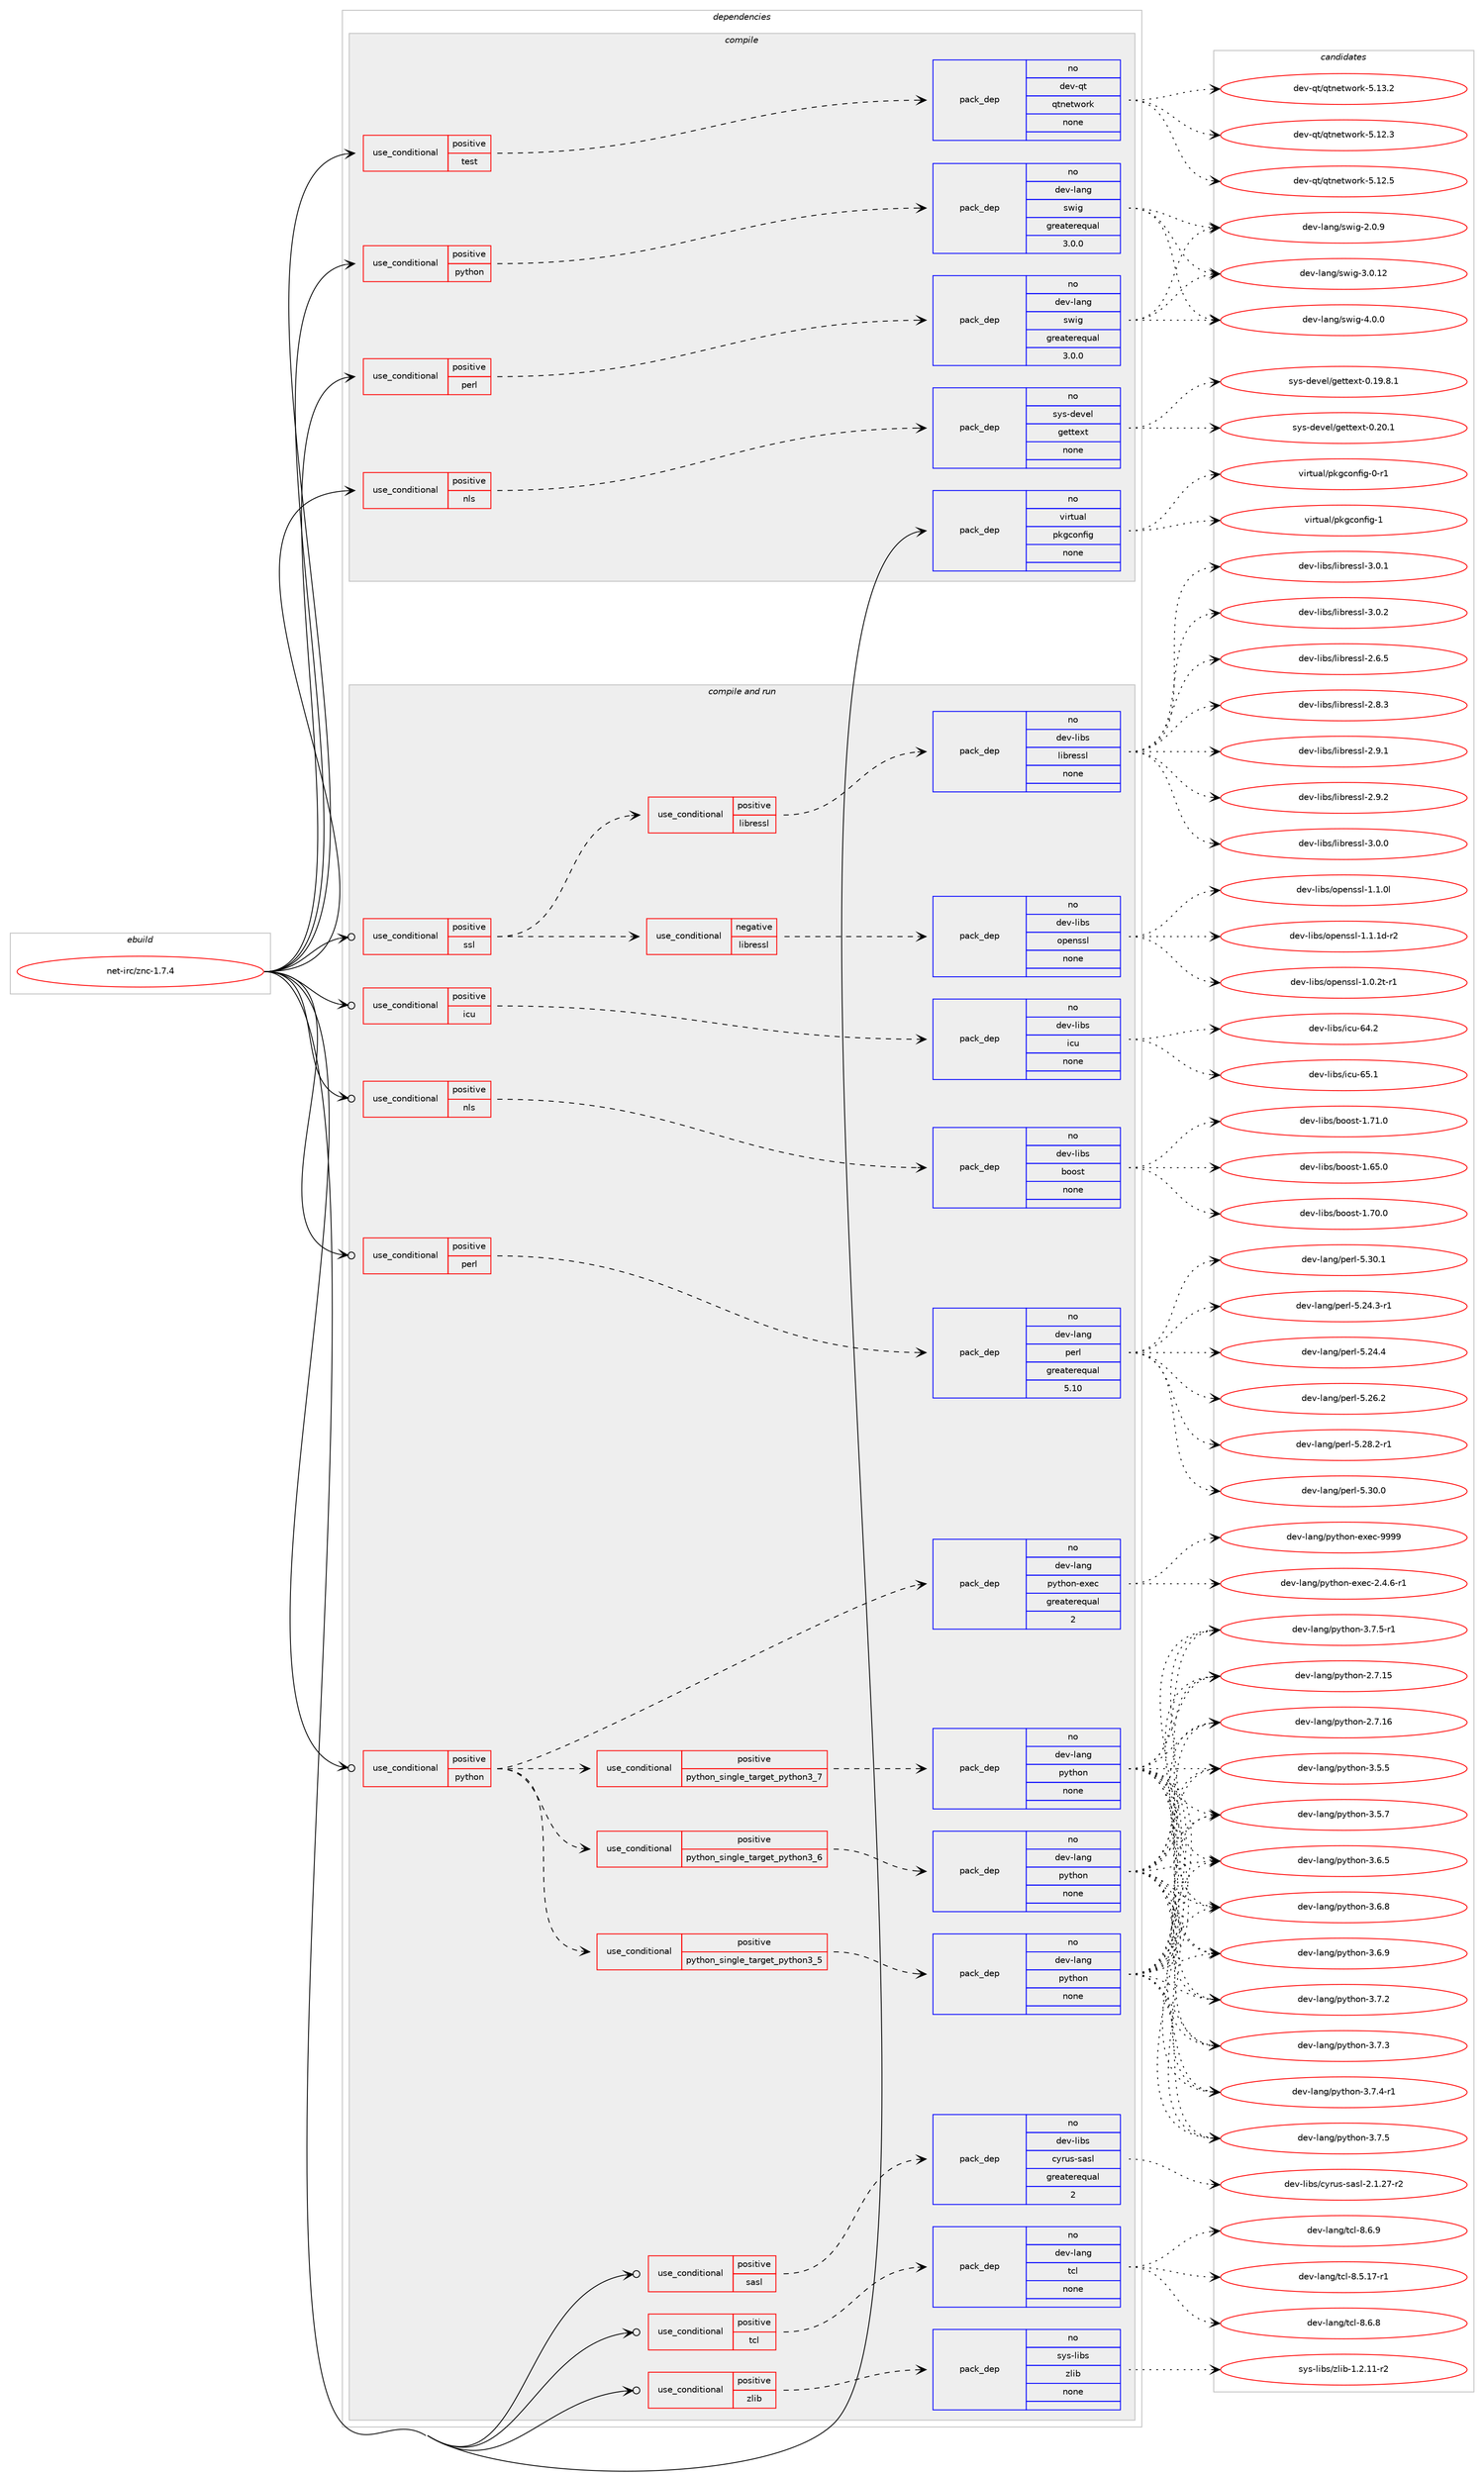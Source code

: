 digraph prolog {

# *************
# Graph options
# *************

newrank=true;
concentrate=true;
compound=true;
graph [rankdir=LR,fontname=Helvetica,fontsize=10,ranksep=1.5];#, ranksep=2.5, nodesep=0.2];
edge  [arrowhead=vee];
node  [fontname=Helvetica,fontsize=10];

# **********
# The ebuild
# **********

subgraph cluster_leftcol {
color=gray;
rank=same;
label=<<i>ebuild</i>>;
id [label="net-irc/znc-1.7.4", color=red, width=4, href="../net-irc/znc-1.7.4.svg"];
}

# ****************
# The dependencies
# ****************

subgraph cluster_midcol {
color=gray;
label=<<i>dependencies</i>>;
subgraph cluster_compile {
fillcolor="#eeeeee";
style=filled;
label=<<i>compile</i>>;
subgraph cond201086 {
dependency825110 [label=<<TABLE BORDER="0" CELLBORDER="1" CELLSPACING="0" CELLPADDING="4"><TR><TD ROWSPAN="3" CELLPADDING="10">use_conditional</TD></TR><TR><TD>positive</TD></TR><TR><TD>nls</TD></TR></TABLE>>, shape=none, color=red];
subgraph pack609591 {
dependency825111 [label=<<TABLE BORDER="0" CELLBORDER="1" CELLSPACING="0" CELLPADDING="4" WIDTH="220"><TR><TD ROWSPAN="6" CELLPADDING="30">pack_dep</TD></TR><TR><TD WIDTH="110">no</TD></TR><TR><TD>sys-devel</TD></TR><TR><TD>gettext</TD></TR><TR><TD>none</TD></TR><TR><TD></TD></TR></TABLE>>, shape=none, color=blue];
}
dependency825110:e -> dependency825111:w [weight=20,style="dashed",arrowhead="vee"];
}
id:e -> dependency825110:w [weight=20,style="solid",arrowhead="vee"];
subgraph cond201087 {
dependency825112 [label=<<TABLE BORDER="0" CELLBORDER="1" CELLSPACING="0" CELLPADDING="4"><TR><TD ROWSPAN="3" CELLPADDING="10">use_conditional</TD></TR><TR><TD>positive</TD></TR><TR><TD>perl</TD></TR></TABLE>>, shape=none, color=red];
subgraph pack609592 {
dependency825113 [label=<<TABLE BORDER="0" CELLBORDER="1" CELLSPACING="0" CELLPADDING="4" WIDTH="220"><TR><TD ROWSPAN="6" CELLPADDING="30">pack_dep</TD></TR><TR><TD WIDTH="110">no</TD></TR><TR><TD>dev-lang</TD></TR><TR><TD>swig</TD></TR><TR><TD>greaterequal</TD></TR><TR><TD>3.0.0</TD></TR></TABLE>>, shape=none, color=blue];
}
dependency825112:e -> dependency825113:w [weight=20,style="dashed",arrowhead="vee"];
}
id:e -> dependency825112:w [weight=20,style="solid",arrowhead="vee"];
subgraph cond201088 {
dependency825114 [label=<<TABLE BORDER="0" CELLBORDER="1" CELLSPACING="0" CELLPADDING="4"><TR><TD ROWSPAN="3" CELLPADDING="10">use_conditional</TD></TR><TR><TD>positive</TD></TR><TR><TD>python</TD></TR></TABLE>>, shape=none, color=red];
subgraph pack609593 {
dependency825115 [label=<<TABLE BORDER="0" CELLBORDER="1" CELLSPACING="0" CELLPADDING="4" WIDTH="220"><TR><TD ROWSPAN="6" CELLPADDING="30">pack_dep</TD></TR><TR><TD WIDTH="110">no</TD></TR><TR><TD>dev-lang</TD></TR><TR><TD>swig</TD></TR><TR><TD>greaterequal</TD></TR><TR><TD>3.0.0</TD></TR></TABLE>>, shape=none, color=blue];
}
dependency825114:e -> dependency825115:w [weight=20,style="dashed",arrowhead="vee"];
}
id:e -> dependency825114:w [weight=20,style="solid",arrowhead="vee"];
subgraph cond201089 {
dependency825116 [label=<<TABLE BORDER="0" CELLBORDER="1" CELLSPACING="0" CELLPADDING="4"><TR><TD ROWSPAN="3" CELLPADDING="10">use_conditional</TD></TR><TR><TD>positive</TD></TR><TR><TD>test</TD></TR></TABLE>>, shape=none, color=red];
subgraph pack609594 {
dependency825117 [label=<<TABLE BORDER="0" CELLBORDER="1" CELLSPACING="0" CELLPADDING="4" WIDTH="220"><TR><TD ROWSPAN="6" CELLPADDING="30">pack_dep</TD></TR><TR><TD WIDTH="110">no</TD></TR><TR><TD>dev-qt</TD></TR><TR><TD>qtnetwork</TD></TR><TR><TD>none</TD></TR><TR><TD></TD></TR></TABLE>>, shape=none, color=blue];
}
dependency825116:e -> dependency825117:w [weight=20,style="dashed",arrowhead="vee"];
}
id:e -> dependency825116:w [weight=20,style="solid",arrowhead="vee"];
subgraph pack609595 {
dependency825118 [label=<<TABLE BORDER="0" CELLBORDER="1" CELLSPACING="0" CELLPADDING="4" WIDTH="220"><TR><TD ROWSPAN="6" CELLPADDING="30">pack_dep</TD></TR><TR><TD WIDTH="110">no</TD></TR><TR><TD>virtual</TD></TR><TR><TD>pkgconfig</TD></TR><TR><TD>none</TD></TR><TR><TD></TD></TR></TABLE>>, shape=none, color=blue];
}
id:e -> dependency825118:w [weight=20,style="solid",arrowhead="vee"];
}
subgraph cluster_compileandrun {
fillcolor="#eeeeee";
style=filled;
label=<<i>compile and run</i>>;
subgraph cond201090 {
dependency825119 [label=<<TABLE BORDER="0" CELLBORDER="1" CELLSPACING="0" CELLPADDING="4"><TR><TD ROWSPAN="3" CELLPADDING="10">use_conditional</TD></TR><TR><TD>positive</TD></TR><TR><TD>icu</TD></TR></TABLE>>, shape=none, color=red];
subgraph pack609596 {
dependency825120 [label=<<TABLE BORDER="0" CELLBORDER="1" CELLSPACING="0" CELLPADDING="4" WIDTH="220"><TR><TD ROWSPAN="6" CELLPADDING="30">pack_dep</TD></TR><TR><TD WIDTH="110">no</TD></TR><TR><TD>dev-libs</TD></TR><TR><TD>icu</TD></TR><TR><TD>none</TD></TR><TR><TD></TD></TR></TABLE>>, shape=none, color=blue];
}
dependency825119:e -> dependency825120:w [weight=20,style="dashed",arrowhead="vee"];
}
id:e -> dependency825119:w [weight=20,style="solid",arrowhead="odotvee"];
subgraph cond201091 {
dependency825121 [label=<<TABLE BORDER="0" CELLBORDER="1" CELLSPACING="0" CELLPADDING="4"><TR><TD ROWSPAN="3" CELLPADDING="10">use_conditional</TD></TR><TR><TD>positive</TD></TR><TR><TD>nls</TD></TR></TABLE>>, shape=none, color=red];
subgraph pack609597 {
dependency825122 [label=<<TABLE BORDER="0" CELLBORDER="1" CELLSPACING="0" CELLPADDING="4" WIDTH="220"><TR><TD ROWSPAN="6" CELLPADDING="30">pack_dep</TD></TR><TR><TD WIDTH="110">no</TD></TR><TR><TD>dev-libs</TD></TR><TR><TD>boost</TD></TR><TR><TD>none</TD></TR><TR><TD></TD></TR></TABLE>>, shape=none, color=blue];
}
dependency825121:e -> dependency825122:w [weight=20,style="dashed",arrowhead="vee"];
}
id:e -> dependency825121:w [weight=20,style="solid",arrowhead="odotvee"];
subgraph cond201092 {
dependency825123 [label=<<TABLE BORDER="0" CELLBORDER="1" CELLSPACING="0" CELLPADDING="4"><TR><TD ROWSPAN="3" CELLPADDING="10">use_conditional</TD></TR><TR><TD>positive</TD></TR><TR><TD>perl</TD></TR></TABLE>>, shape=none, color=red];
subgraph pack609598 {
dependency825124 [label=<<TABLE BORDER="0" CELLBORDER="1" CELLSPACING="0" CELLPADDING="4" WIDTH="220"><TR><TD ROWSPAN="6" CELLPADDING="30">pack_dep</TD></TR><TR><TD WIDTH="110">no</TD></TR><TR><TD>dev-lang</TD></TR><TR><TD>perl</TD></TR><TR><TD>greaterequal</TD></TR><TR><TD>5.10</TD></TR></TABLE>>, shape=none, color=blue];
}
dependency825123:e -> dependency825124:w [weight=20,style="dashed",arrowhead="vee"];
}
id:e -> dependency825123:w [weight=20,style="solid",arrowhead="odotvee"];
subgraph cond201093 {
dependency825125 [label=<<TABLE BORDER="0" CELLBORDER="1" CELLSPACING="0" CELLPADDING="4"><TR><TD ROWSPAN="3" CELLPADDING="10">use_conditional</TD></TR><TR><TD>positive</TD></TR><TR><TD>python</TD></TR></TABLE>>, shape=none, color=red];
subgraph cond201094 {
dependency825126 [label=<<TABLE BORDER="0" CELLBORDER="1" CELLSPACING="0" CELLPADDING="4"><TR><TD ROWSPAN="3" CELLPADDING="10">use_conditional</TD></TR><TR><TD>positive</TD></TR><TR><TD>python_single_target_python3_5</TD></TR></TABLE>>, shape=none, color=red];
subgraph pack609599 {
dependency825127 [label=<<TABLE BORDER="0" CELLBORDER="1" CELLSPACING="0" CELLPADDING="4" WIDTH="220"><TR><TD ROWSPAN="6" CELLPADDING="30">pack_dep</TD></TR><TR><TD WIDTH="110">no</TD></TR><TR><TD>dev-lang</TD></TR><TR><TD>python</TD></TR><TR><TD>none</TD></TR><TR><TD></TD></TR></TABLE>>, shape=none, color=blue];
}
dependency825126:e -> dependency825127:w [weight=20,style="dashed",arrowhead="vee"];
}
dependency825125:e -> dependency825126:w [weight=20,style="dashed",arrowhead="vee"];
subgraph cond201095 {
dependency825128 [label=<<TABLE BORDER="0" CELLBORDER="1" CELLSPACING="0" CELLPADDING="4"><TR><TD ROWSPAN="3" CELLPADDING="10">use_conditional</TD></TR><TR><TD>positive</TD></TR><TR><TD>python_single_target_python3_6</TD></TR></TABLE>>, shape=none, color=red];
subgraph pack609600 {
dependency825129 [label=<<TABLE BORDER="0" CELLBORDER="1" CELLSPACING="0" CELLPADDING="4" WIDTH="220"><TR><TD ROWSPAN="6" CELLPADDING="30">pack_dep</TD></TR><TR><TD WIDTH="110">no</TD></TR><TR><TD>dev-lang</TD></TR><TR><TD>python</TD></TR><TR><TD>none</TD></TR><TR><TD></TD></TR></TABLE>>, shape=none, color=blue];
}
dependency825128:e -> dependency825129:w [weight=20,style="dashed",arrowhead="vee"];
}
dependency825125:e -> dependency825128:w [weight=20,style="dashed",arrowhead="vee"];
subgraph cond201096 {
dependency825130 [label=<<TABLE BORDER="0" CELLBORDER="1" CELLSPACING="0" CELLPADDING="4"><TR><TD ROWSPAN="3" CELLPADDING="10">use_conditional</TD></TR><TR><TD>positive</TD></TR><TR><TD>python_single_target_python3_7</TD></TR></TABLE>>, shape=none, color=red];
subgraph pack609601 {
dependency825131 [label=<<TABLE BORDER="0" CELLBORDER="1" CELLSPACING="0" CELLPADDING="4" WIDTH="220"><TR><TD ROWSPAN="6" CELLPADDING="30">pack_dep</TD></TR><TR><TD WIDTH="110">no</TD></TR><TR><TD>dev-lang</TD></TR><TR><TD>python</TD></TR><TR><TD>none</TD></TR><TR><TD></TD></TR></TABLE>>, shape=none, color=blue];
}
dependency825130:e -> dependency825131:w [weight=20,style="dashed",arrowhead="vee"];
}
dependency825125:e -> dependency825130:w [weight=20,style="dashed",arrowhead="vee"];
subgraph pack609602 {
dependency825132 [label=<<TABLE BORDER="0" CELLBORDER="1" CELLSPACING="0" CELLPADDING="4" WIDTH="220"><TR><TD ROWSPAN="6" CELLPADDING="30">pack_dep</TD></TR><TR><TD WIDTH="110">no</TD></TR><TR><TD>dev-lang</TD></TR><TR><TD>python-exec</TD></TR><TR><TD>greaterequal</TD></TR><TR><TD>2</TD></TR></TABLE>>, shape=none, color=blue];
}
dependency825125:e -> dependency825132:w [weight=20,style="dashed",arrowhead="vee"];
}
id:e -> dependency825125:w [weight=20,style="solid",arrowhead="odotvee"];
subgraph cond201097 {
dependency825133 [label=<<TABLE BORDER="0" CELLBORDER="1" CELLSPACING="0" CELLPADDING="4"><TR><TD ROWSPAN="3" CELLPADDING="10">use_conditional</TD></TR><TR><TD>positive</TD></TR><TR><TD>sasl</TD></TR></TABLE>>, shape=none, color=red];
subgraph pack609603 {
dependency825134 [label=<<TABLE BORDER="0" CELLBORDER="1" CELLSPACING="0" CELLPADDING="4" WIDTH="220"><TR><TD ROWSPAN="6" CELLPADDING="30">pack_dep</TD></TR><TR><TD WIDTH="110">no</TD></TR><TR><TD>dev-libs</TD></TR><TR><TD>cyrus-sasl</TD></TR><TR><TD>greaterequal</TD></TR><TR><TD>2</TD></TR></TABLE>>, shape=none, color=blue];
}
dependency825133:e -> dependency825134:w [weight=20,style="dashed",arrowhead="vee"];
}
id:e -> dependency825133:w [weight=20,style="solid",arrowhead="odotvee"];
subgraph cond201098 {
dependency825135 [label=<<TABLE BORDER="0" CELLBORDER="1" CELLSPACING="0" CELLPADDING="4"><TR><TD ROWSPAN="3" CELLPADDING="10">use_conditional</TD></TR><TR><TD>positive</TD></TR><TR><TD>ssl</TD></TR></TABLE>>, shape=none, color=red];
subgraph cond201099 {
dependency825136 [label=<<TABLE BORDER="0" CELLBORDER="1" CELLSPACING="0" CELLPADDING="4"><TR><TD ROWSPAN="3" CELLPADDING="10">use_conditional</TD></TR><TR><TD>negative</TD></TR><TR><TD>libressl</TD></TR></TABLE>>, shape=none, color=red];
subgraph pack609604 {
dependency825137 [label=<<TABLE BORDER="0" CELLBORDER="1" CELLSPACING="0" CELLPADDING="4" WIDTH="220"><TR><TD ROWSPAN="6" CELLPADDING="30">pack_dep</TD></TR><TR><TD WIDTH="110">no</TD></TR><TR><TD>dev-libs</TD></TR><TR><TD>openssl</TD></TR><TR><TD>none</TD></TR><TR><TD></TD></TR></TABLE>>, shape=none, color=blue];
}
dependency825136:e -> dependency825137:w [weight=20,style="dashed",arrowhead="vee"];
}
dependency825135:e -> dependency825136:w [weight=20,style="dashed",arrowhead="vee"];
subgraph cond201100 {
dependency825138 [label=<<TABLE BORDER="0" CELLBORDER="1" CELLSPACING="0" CELLPADDING="4"><TR><TD ROWSPAN="3" CELLPADDING="10">use_conditional</TD></TR><TR><TD>positive</TD></TR><TR><TD>libressl</TD></TR></TABLE>>, shape=none, color=red];
subgraph pack609605 {
dependency825139 [label=<<TABLE BORDER="0" CELLBORDER="1" CELLSPACING="0" CELLPADDING="4" WIDTH="220"><TR><TD ROWSPAN="6" CELLPADDING="30">pack_dep</TD></TR><TR><TD WIDTH="110">no</TD></TR><TR><TD>dev-libs</TD></TR><TR><TD>libressl</TD></TR><TR><TD>none</TD></TR><TR><TD></TD></TR></TABLE>>, shape=none, color=blue];
}
dependency825138:e -> dependency825139:w [weight=20,style="dashed",arrowhead="vee"];
}
dependency825135:e -> dependency825138:w [weight=20,style="dashed",arrowhead="vee"];
}
id:e -> dependency825135:w [weight=20,style="solid",arrowhead="odotvee"];
subgraph cond201101 {
dependency825140 [label=<<TABLE BORDER="0" CELLBORDER="1" CELLSPACING="0" CELLPADDING="4"><TR><TD ROWSPAN="3" CELLPADDING="10">use_conditional</TD></TR><TR><TD>positive</TD></TR><TR><TD>tcl</TD></TR></TABLE>>, shape=none, color=red];
subgraph pack609606 {
dependency825141 [label=<<TABLE BORDER="0" CELLBORDER="1" CELLSPACING="0" CELLPADDING="4" WIDTH="220"><TR><TD ROWSPAN="6" CELLPADDING="30">pack_dep</TD></TR><TR><TD WIDTH="110">no</TD></TR><TR><TD>dev-lang</TD></TR><TR><TD>tcl</TD></TR><TR><TD>none</TD></TR><TR><TD></TD></TR></TABLE>>, shape=none, color=blue];
}
dependency825140:e -> dependency825141:w [weight=20,style="dashed",arrowhead="vee"];
}
id:e -> dependency825140:w [weight=20,style="solid",arrowhead="odotvee"];
subgraph cond201102 {
dependency825142 [label=<<TABLE BORDER="0" CELLBORDER="1" CELLSPACING="0" CELLPADDING="4"><TR><TD ROWSPAN="3" CELLPADDING="10">use_conditional</TD></TR><TR><TD>positive</TD></TR><TR><TD>zlib</TD></TR></TABLE>>, shape=none, color=red];
subgraph pack609607 {
dependency825143 [label=<<TABLE BORDER="0" CELLBORDER="1" CELLSPACING="0" CELLPADDING="4" WIDTH="220"><TR><TD ROWSPAN="6" CELLPADDING="30">pack_dep</TD></TR><TR><TD WIDTH="110">no</TD></TR><TR><TD>sys-libs</TD></TR><TR><TD>zlib</TD></TR><TR><TD>none</TD></TR><TR><TD></TD></TR></TABLE>>, shape=none, color=blue];
}
dependency825142:e -> dependency825143:w [weight=20,style="dashed",arrowhead="vee"];
}
id:e -> dependency825142:w [weight=20,style="solid",arrowhead="odotvee"];
}
subgraph cluster_run {
fillcolor="#eeeeee";
style=filled;
label=<<i>run</i>>;
}
}

# **************
# The candidates
# **************

subgraph cluster_choices {
rank=same;
color=gray;
label=<<i>candidates</i>>;

subgraph choice609591 {
color=black;
nodesep=1;
choice1151211154510010111810110847103101116116101120116454846495746564649 [label="sys-devel/gettext-0.19.8.1", color=red, width=4,href="../sys-devel/gettext-0.19.8.1.svg"];
choice115121115451001011181011084710310111611610112011645484650484649 [label="sys-devel/gettext-0.20.1", color=red, width=4,href="../sys-devel/gettext-0.20.1.svg"];
dependency825111:e -> choice1151211154510010111810110847103101116116101120116454846495746564649:w [style=dotted,weight="100"];
dependency825111:e -> choice115121115451001011181011084710310111611610112011645484650484649:w [style=dotted,weight="100"];
}
subgraph choice609592 {
color=black;
nodesep=1;
choice100101118451089711010347115119105103455046484657 [label="dev-lang/swig-2.0.9", color=red, width=4,href="../dev-lang/swig-2.0.9.svg"];
choice10010111845108971101034711511910510345514648464950 [label="dev-lang/swig-3.0.12", color=red, width=4,href="../dev-lang/swig-3.0.12.svg"];
choice100101118451089711010347115119105103455246484648 [label="dev-lang/swig-4.0.0", color=red, width=4,href="../dev-lang/swig-4.0.0.svg"];
dependency825113:e -> choice100101118451089711010347115119105103455046484657:w [style=dotted,weight="100"];
dependency825113:e -> choice10010111845108971101034711511910510345514648464950:w [style=dotted,weight="100"];
dependency825113:e -> choice100101118451089711010347115119105103455246484648:w [style=dotted,weight="100"];
}
subgraph choice609593 {
color=black;
nodesep=1;
choice100101118451089711010347115119105103455046484657 [label="dev-lang/swig-2.0.9", color=red, width=4,href="../dev-lang/swig-2.0.9.svg"];
choice10010111845108971101034711511910510345514648464950 [label="dev-lang/swig-3.0.12", color=red, width=4,href="../dev-lang/swig-3.0.12.svg"];
choice100101118451089711010347115119105103455246484648 [label="dev-lang/swig-4.0.0", color=red, width=4,href="../dev-lang/swig-4.0.0.svg"];
dependency825115:e -> choice100101118451089711010347115119105103455046484657:w [style=dotted,weight="100"];
dependency825115:e -> choice10010111845108971101034711511910510345514648464950:w [style=dotted,weight="100"];
dependency825115:e -> choice100101118451089711010347115119105103455246484648:w [style=dotted,weight="100"];
}
subgraph choice609594 {
color=black;
nodesep=1;
choice100101118451131164711311611010111611911111410745534649504651 [label="dev-qt/qtnetwork-5.12.3", color=red, width=4,href="../dev-qt/qtnetwork-5.12.3.svg"];
choice100101118451131164711311611010111611911111410745534649504653 [label="dev-qt/qtnetwork-5.12.5", color=red, width=4,href="../dev-qt/qtnetwork-5.12.5.svg"];
choice100101118451131164711311611010111611911111410745534649514650 [label="dev-qt/qtnetwork-5.13.2", color=red, width=4,href="../dev-qt/qtnetwork-5.13.2.svg"];
dependency825117:e -> choice100101118451131164711311611010111611911111410745534649504651:w [style=dotted,weight="100"];
dependency825117:e -> choice100101118451131164711311611010111611911111410745534649504653:w [style=dotted,weight="100"];
dependency825117:e -> choice100101118451131164711311611010111611911111410745534649514650:w [style=dotted,weight="100"];
}
subgraph choice609595 {
color=black;
nodesep=1;
choice11810511411611797108471121071039911111010210510345484511449 [label="virtual/pkgconfig-0-r1", color=red, width=4,href="../virtual/pkgconfig-0-r1.svg"];
choice1181051141161179710847112107103991111101021051034549 [label="virtual/pkgconfig-1", color=red, width=4,href="../virtual/pkgconfig-1.svg"];
dependency825118:e -> choice11810511411611797108471121071039911111010210510345484511449:w [style=dotted,weight="100"];
dependency825118:e -> choice1181051141161179710847112107103991111101021051034549:w [style=dotted,weight="100"];
}
subgraph choice609596 {
color=black;
nodesep=1;
choice100101118451081059811547105991174554524650 [label="dev-libs/icu-64.2", color=red, width=4,href="../dev-libs/icu-64.2.svg"];
choice100101118451081059811547105991174554534649 [label="dev-libs/icu-65.1", color=red, width=4,href="../dev-libs/icu-65.1.svg"];
dependency825120:e -> choice100101118451081059811547105991174554524650:w [style=dotted,weight="100"];
dependency825120:e -> choice100101118451081059811547105991174554534649:w [style=dotted,weight="100"];
}
subgraph choice609597 {
color=black;
nodesep=1;
choice1001011184510810598115479811111111511645494654534648 [label="dev-libs/boost-1.65.0", color=red, width=4,href="../dev-libs/boost-1.65.0.svg"];
choice1001011184510810598115479811111111511645494655484648 [label="dev-libs/boost-1.70.0", color=red, width=4,href="../dev-libs/boost-1.70.0.svg"];
choice1001011184510810598115479811111111511645494655494648 [label="dev-libs/boost-1.71.0", color=red, width=4,href="../dev-libs/boost-1.71.0.svg"];
dependency825122:e -> choice1001011184510810598115479811111111511645494654534648:w [style=dotted,weight="100"];
dependency825122:e -> choice1001011184510810598115479811111111511645494655484648:w [style=dotted,weight="100"];
dependency825122:e -> choice1001011184510810598115479811111111511645494655494648:w [style=dotted,weight="100"];
}
subgraph choice609598 {
color=black;
nodesep=1;
choice100101118451089711010347112101114108455346505246514511449 [label="dev-lang/perl-5.24.3-r1", color=red, width=4,href="../dev-lang/perl-5.24.3-r1.svg"];
choice10010111845108971101034711210111410845534650524652 [label="dev-lang/perl-5.24.4", color=red, width=4,href="../dev-lang/perl-5.24.4.svg"];
choice10010111845108971101034711210111410845534650544650 [label="dev-lang/perl-5.26.2", color=red, width=4,href="../dev-lang/perl-5.26.2.svg"];
choice100101118451089711010347112101114108455346505646504511449 [label="dev-lang/perl-5.28.2-r1", color=red, width=4,href="../dev-lang/perl-5.28.2-r1.svg"];
choice10010111845108971101034711210111410845534651484648 [label="dev-lang/perl-5.30.0", color=red, width=4,href="../dev-lang/perl-5.30.0.svg"];
choice10010111845108971101034711210111410845534651484649 [label="dev-lang/perl-5.30.1", color=red, width=4,href="../dev-lang/perl-5.30.1.svg"];
dependency825124:e -> choice100101118451089711010347112101114108455346505246514511449:w [style=dotted,weight="100"];
dependency825124:e -> choice10010111845108971101034711210111410845534650524652:w [style=dotted,weight="100"];
dependency825124:e -> choice10010111845108971101034711210111410845534650544650:w [style=dotted,weight="100"];
dependency825124:e -> choice100101118451089711010347112101114108455346505646504511449:w [style=dotted,weight="100"];
dependency825124:e -> choice10010111845108971101034711210111410845534651484648:w [style=dotted,weight="100"];
dependency825124:e -> choice10010111845108971101034711210111410845534651484649:w [style=dotted,weight="100"];
}
subgraph choice609599 {
color=black;
nodesep=1;
choice10010111845108971101034711212111610411111045504655464953 [label="dev-lang/python-2.7.15", color=red, width=4,href="../dev-lang/python-2.7.15.svg"];
choice10010111845108971101034711212111610411111045504655464954 [label="dev-lang/python-2.7.16", color=red, width=4,href="../dev-lang/python-2.7.16.svg"];
choice100101118451089711010347112121116104111110455146534653 [label="dev-lang/python-3.5.5", color=red, width=4,href="../dev-lang/python-3.5.5.svg"];
choice100101118451089711010347112121116104111110455146534655 [label="dev-lang/python-3.5.7", color=red, width=4,href="../dev-lang/python-3.5.7.svg"];
choice100101118451089711010347112121116104111110455146544653 [label="dev-lang/python-3.6.5", color=red, width=4,href="../dev-lang/python-3.6.5.svg"];
choice100101118451089711010347112121116104111110455146544656 [label="dev-lang/python-3.6.8", color=red, width=4,href="../dev-lang/python-3.6.8.svg"];
choice100101118451089711010347112121116104111110455146544657 [label="dev-lang/python-3.6.9", color=red, width=4,href="../dev-lang/python-3.6.9.svg"];
choice100101118451089711010347112121116104111110455146554650 [label="dev-lang/python-3.7.2", color=red, width=4,href="../dev-lang/python-3.7.2.svg"];
choice100101118451089711010347112121116104111110455146554651 [label="dev-lang/python-3.7.3", color=red, width=4,href="../dev-lang/python-3.7.3.svg"];
choice1001011184510897110103471121211161041111104551465546524511449 [label="dev-lang/python-3.7.4-r1", color=red, width=4,href="../dev-lang/python-3.7.4-r1.svg"];
choice100101118451089711010347112121116104111110455146554653 [label="dev-lang/python-3.7.5", color=red, width=4,href="../dev-lang/python-3.7.5.svg"];
choice1001011184510897110103471121211161041111104551465546534511449 [label="dev-lang/python-3.7.5-r1", color=red, width=4,href="../dev-lang/python-3.7.5-r1.svg"];
dependency825127:e -> choice10010111845108971101034711212111610411111045504655464953:w [style=dotted,weight="100"];
dependency825127:e -> choice10010111845108971101034711212111610411111045504655464954:w [style=dotted,weight="100"];
dependency825127:e -> choice100101118451089711010347112121116104111110455146534653:w [style=dotted,weight="100"];
dependency825127:e -> choice100101118451089711010347112121116104111110455146534655:w [style=dotted,weight="100"];
dependency825127:e -> choice100101118451089711010347112121116104111110455146544653:w [style=dotted,weight="100"];
dependency825127:e -> choice100101118451089711010347112121116104111110455146544656:w [style=dotted,weight="100"];
dependency825127:e -> choice100101118451089711010347112121116104111110455146544657:w [style=dotted,weight="100"];
dependency825127:e -> choice100101118451089711010347112121116104111110455146554650:w [style=dotted,weight="100"];
dependency825127:e -> choice100101118451089711010347112121116104111110455146554651:w [style=dotted,weight="100"];
dependency825127:e -> choice1001011184510897110103471121211161041111104551465546524511449:w [style=dotted,weight="100"];
dependency825127:e -> choice100101118451089711010347112121116104111110455146554653:w [style=dotted,weight="100"];
dependency825127:e -> choice1001011184510897110103471121211161041111104551465546534511449:w [style=dotted,weight="100"];
}
subgraph choice609600 {
color=black;
nodesep=1;
choice10010111845108971101034711212111610411111045504655464953 [label="dev-lang/python-2.7.15", color=red, width=4,href="../dev-lang/python-2.7.15.svg"];
choice10010111845108971101034711212111610411111045504655464954 [label="dev-lang/python-2.7.16", color=red, width=4,href="../dev-lang/python-2.7.16.svg"];
choice100101118451089711010347112121116104111110455146534653 [label="dev-lang/python-3.5.5", color=red, width=4,href="../dev-lang/python-3.5.5.svg"];
choice100101118451089711010347112121116104111110455146534655 [label="dev-lang/python-3.5.7", color=red, width=4,href="../dev-lang/python-3.5.7.svg"];
choice100101118451089711010347112121116104111110455146544653 [label="dev-lang/python-3.6.5", color=red, width=4,href="../dev-lang/python-3.6.5.svg"];
choice100101118451089711010347112121116104111110455146544656 [label="dev-lang/python-3.6.8", color=red, width=4,href="../dev-lang/python-3.6.8.svg"];
choice100101118451089711010347112121116104111110455146544657 [label="dev-lang/python-3.6.9", color=red, width=4,href="../dev-lang/python-3.6.9.svg"];
choice100101118451089711010347112121116104111110455146554650 [label="dev-lang/python-3.7.2", color=red, width=4,href="../dev-lang/python-3.7.2.svg"];
choice100101118451089711010347112121116104111110455146554651 [label="dev-lang/python-3.7.3", color=red, width=4,href="../dev-lang/python-3.7.3.svg"];
choice1001011184510897110103471121211161041111104551465546524511449 [label="dev-lang/python-3.7.4-r1", color=red, width=4,href="../dev-lang/python-3.7.4-r1.svg"];
choice100101118451089711010347112121116104111110455146554653 [label="dev-lang/python-3.7.5", color=red, width=4,href="../dev-lang/python-3.7.5.svg"];
choice1001011184510897110103471121211161041111104551465546534511449 [label="dev-lang/python-3.7.5-r1", color=red, width=4,href="../dev-lang/python-3.7.5-r1.svg"];
dependency825129:e -> choice10010111845108971101034711212111610411111045504655464953:w [style=dotted,weight="100"];
dependency825129:e -> choice10010111845108971101034711212111610411111045504655464954:w [style=dotted,weight="100"];
dependency825129:e -> choice100101118451089711010347112121116104111110455146534653:w [style=dotted,weight="100"];
dependency825129:e -> choice100101118451089711010347112121116104111110455146534655:w [style=dotted,weight="100"];
dependency825129:e -> choice100101118451089711010347112121116104111110455146544653:w [style=dotted,weight="100"];
dependency825129:e -> choice100101118451089711010347112121116104111110455146544656:w [style=dotted,weight="100"];
dependency825129:e -> choice100101118451089711010347112121116104111110455146544657:w [style=dotted,weight="100"];
dependency825129:e -> choice100101118451089711010347112121116104111110455146554650:w [style=dotted,weight="100"];
dependency825129:e -> choice100101118451089711010347112121116104111110455146554651:w [style=dotted,weight="100"];
dependency825129:e -> choice1001011184510897110103471121211161041111104551465546524511449:w [style=dotted,weight="100"];
dependency825129:e -> choice100101118451089711010347112121116104111110455146554653:w [style=dotted,weight="100"];
dependency825129:e -> choice1001011184510897110103471121211161041111104551465546534511449:w [style=dotted,weight="100"];
}
subgraph choice609601 {
color=black;
nodesep=1;
choice10010111845108971101034711212111610411111045504655464953 [label="dev-lang/python-2.7.15", color=red, width=4,href="../dev-lang/python-2.7.15.svg"];
choice10010111845108971101034711212111610411111045504655464954 [label="dev-lang/python-2.7.16", color=red, width=4,href="../dev-lang/python-2.7.16.svg"];
choice100101118451089711010347112121116104111110455146534653 [label="dev-lang/python-3.5.5", color=red, width=4,href="../dev-lang/python-3.5.5.svg"];
choice100101118451089711010347112121116104111110455146534655 [label="dev-lang/python-3.5.7", color=red, width=4,href="../dev-lang/python-3.5.7.svg"];
choice100101118451089711010347112121116104111110455146544653 [label="dev-lang/python-3.6.5", color=red, width=4,href="../dev-lang/python-3.6.5.svg"];
choice100101118451089711010347112121116104111110455146544656 [label="dev-lang/python-3.6.8", color=red, width=4,href="../dev-lang/python-3.6.8.svg"];
choice100101118451089711010347112121116104111110455146544657 [label="dev-lang/python-3.6.9", color=red, width=4,href="../dev-lang/python-3.6.9.svg"];
choice100101118451089711010347112121116104111110455146554650 [label="dev-lang/python-3.7.2", color=red, width=4,href="../dev-lang/python-3.7.2.svg"];
choice100101118451089711010347112121116104111110455146554651 [label="dev-lang/python-3.7.3", color=red, width=4,href="../dev-lang/python-3.7.3.svg"];
choice1001011184510897110103471121211161041111104551465546524511449 [label="dev-lang/python-3.7.4-r1", color=red, width=4,href="../dev-lang/python-3.7.4-r1.svg"];
choice100101118451089711010347112121116104111110455146554653 [label="dev-lang/python-3.7.5", color=red, width=4,href="../dev-lang/python-3.7.5.svg"];
choice1001011184510897110103471121211161041111104551465546534511449 [label="dev-lang/python-3.7.5-r1", color=red, width=4,href="../dev-lang/python-3.7.5-r1.svg"];
dependency825131:e -> choice10010111845108971101034711212111610411111045504655464953:w [style=dotted,weight="100"];
dependency825131:e -> choice10010111845108971101034711212111610411111045504655464954:w [style=dotted,weight="100"];
dependency825131:e -> choice100101118451089711010347112121116104111110455146534653:w [style=dotted,weight="100"];
dependency825131:e -> choice100101118451089711010347112121116104111110455146534655:w [style=dotted,weight="100"];
dependency825131:e -> choice100101118451089711010347112121116104111110455146544653:w [style=dotted,weight="100"];
dependency825131:e -> choice100101118451089711010347112121116104111110455146544656:w [style=dotted,weight="100"];
dependency825131:e -> choice100101118451089711010347112121116104111110455146544657:w [style=dotted,weight="100"];
dependency825131:e -> choice100101118451089711010347112121116104111110455146554650:w [style=dotted,weight="100"];
dependency825131:e -> choice100101118451089711010347112121116104111110455146554651:w [style=dotted,weight="100"];
dependency825131:e -> choice1001011184510897110103471121211161041111104551465546524511449:w [style=dotted,weight="100"];
dependency825131:e -> choice100101118451089711010347112121116104111110455146554653:w [style=dotted,weight="100"];
dependency825131:e -> choice1001011184510897110103471121211161041111104551465546534511449:w [style=dotted,weight="100"];
}
subgraph choice609602 {
color=black;
nodesep=1;
choice10010111845108971101034711212111610411111045101120101994550465246544511449 [label="dev-lang/python-exec-2.4.6-r1", color=red, width=4,href="../dev-lang/python-exec-2.4.6-r1.svg"];
choice10010111845108971101034711212111610411111045101120101994557575757 [label="dev-lang/python-exec-9999", color=red, width=4,href="../dev-lang/python-exec-9999.svg"];
dependency825132:e -> choice10010111845108971101034711212111610411111045101120101994550465246544511449:w [style=dotted,weight="100"];
dependency825132:e -> choice10010111845108971101034711212111610411111045101120101994557575757:w [style=dotted,weight="100"];
}
subgraph choice609603 {
color=black;
nodesep=1;
choice100101118451081059811547991211141171154511597115108455046494650554511450 [label="dev-libs/cyrus-sasl-2.1.27-r2", color=red, width=4,href="../dev-libs/cyrus-sasl-2.1.27-r2.svg"];
dependency825134:e -> choice100101118451081059811547991211141171154511597115108455046494650554511450:w [style=dotted,weight="100"];
}
subgraph choice609604 {
color=black;
nodesep=1;
choice1001011184510810598115471111121011101151151084549464846501164511449 [label="dev-libs/openssl-1.0.2t-r1", color=red, width=4,href="../dev-libs/openssl-1.0.2t-r1.svg"];
choice100101118451081059811547111112101110115115108454946494648108 [label="dev-libs/openssl-1.1.0l", color=red, width=4,href="../dev-libs/openssl-1.1.0l.svg"];
choice1001011184510810598115471111121011101151151084549464946491004511450 [label="dev-libs/openssl-1.1.1d-r2", color=red, width=4,href="../dev-libs/openssl-1.1.1d-r2.svg"];
dependency825137:e -> choice1001011184510810598115471111121011101151151084549464846501164511449:w [style=dotted,weight="100"];
dependency825137:e -> choice100101118451081059811547111112101110115115108454946494648108:w [style=dotted,weight="100"];
dependency825137:e -> choice1001011184510810598115471111121011101151151084549464946491004511450:w [style=dotted,weight="100"];
}
subgraph choice609605 {
color=black;
nodesep=1;
choice10010111845108105981154710810598114101115115108455046544653 [label="dev-libs/libressl-2.6.5", color=red, width=4,href="../dev-libs/libressl-2.6.5.svg"];
choice10010111845108105981154710810598114101115115108455046564651 [label="dev-libs/libressl-2.8.3", color=red, width=4,href="../dev-libs/libressl-2.8.3.svg"];
choice10010111845108105981154710810598114101115115108455046574649 [label="dev-libs/libressl-2.9.1", color=red, width=4,href="../dev-libs/libressl-2.9.1.svg"];
choice10010111845108105981154710810598114101115115108455046574650 [label="dev-libs/libressl-2.9.2", color=red, width=4,href="../dev-libs/libressl-2.9.2.svg"];
choice10010111845108105981154710810598114101115115108455146484648 [label="dev-libs/libressl-3.0.0", color=red, width=4,href="../dev-libs/libressl-3.0.0.svg"];
choice10010111845108105981154710810598114101115115108455146484649 [label="dev-libs/libressl-3.0.1", color=red, width=4,href="../dev-libs/libressl-3.0.1.svg"];
choice10010111845108105981154710810598114101115115108455146484650 [label="dev-libs/libressl-3.0.2", color=red, width=4,href="../dev-libs/libressl-3.0.2.svg"];
dependency825139:e -> choice10010111845108105981154710810598114101115115108455046544653:w [style=dotted,weight="100"];
dependency825139:e -> choice10010111845108105981154710810598114101115115108455046564651:w [style=dotted,weight="100"];
dependency825139:e -> choice10010111845108105981154710810598114101115115108455046574649:w [style=dotted,weight="100"];
dependency825139:e -> choice10010111845108105981154710810598114101115115108455046574650:w [style=dotted,weight="100"];
dependency825139:e -> choice10010111845108105981154710810598114101115115108455146484648:w [style=dotted,weight="100"];
dependency825139:e -> choice10010111845108105981154710810598114101115115108455146484649:w [style=dotted,weight="100"];
dependency825139:e -> choice10010111845108105981154710810598114101115115108455146484650:w [style=dotted,weight="100"];
}
subgraph choice609606 {
color=black;
nodesep=1;
choice10010111845108971101034711699108455646534649554511449 [label="dev-lang/tcl-8.5.17-r1", color=red, width=4,href="../dev-lang/tcl-8.5.17-r1.svg"];
choice10010111845108971101034711699108455646544656 [label="dev-lang/tcl-8.6.8", color=red, width=4,href="../dev-lang/tcl-8.6.8.svg"];
choice10010111845108971101034711699108455646544657 [label="dev-lang/tcl-8.6.9", color=red, width=4,href="../dev-lang/tcl-8.6.9.svg"];
dependency825141:e -> choice10010111845108971101034711699108455646534649554511449:w [style=dotted,weight="100"];
dependency825141:e -> choice10010111845108971101034711699108455646544656:w [style=dotted,weight="100"];
dependency825141:e -> choice10010111845108971101034711699108455646544657:w [style=dotted,weight="100"];
}
subgraph choice609607 {
color=black;
nodesep=1;
choice11512111545108105981154712210810598454946504649494511450 [label="sys-libs/zlib-1.2.11-r2", color=red, width=4,href="../sys-libs/zlib-1.2.11-r2.svg"];
dependency825143:e -> choice11512111545108105981154712210810598454946504649494511450:w [style=dotted,weight="100"];
}
}

}
